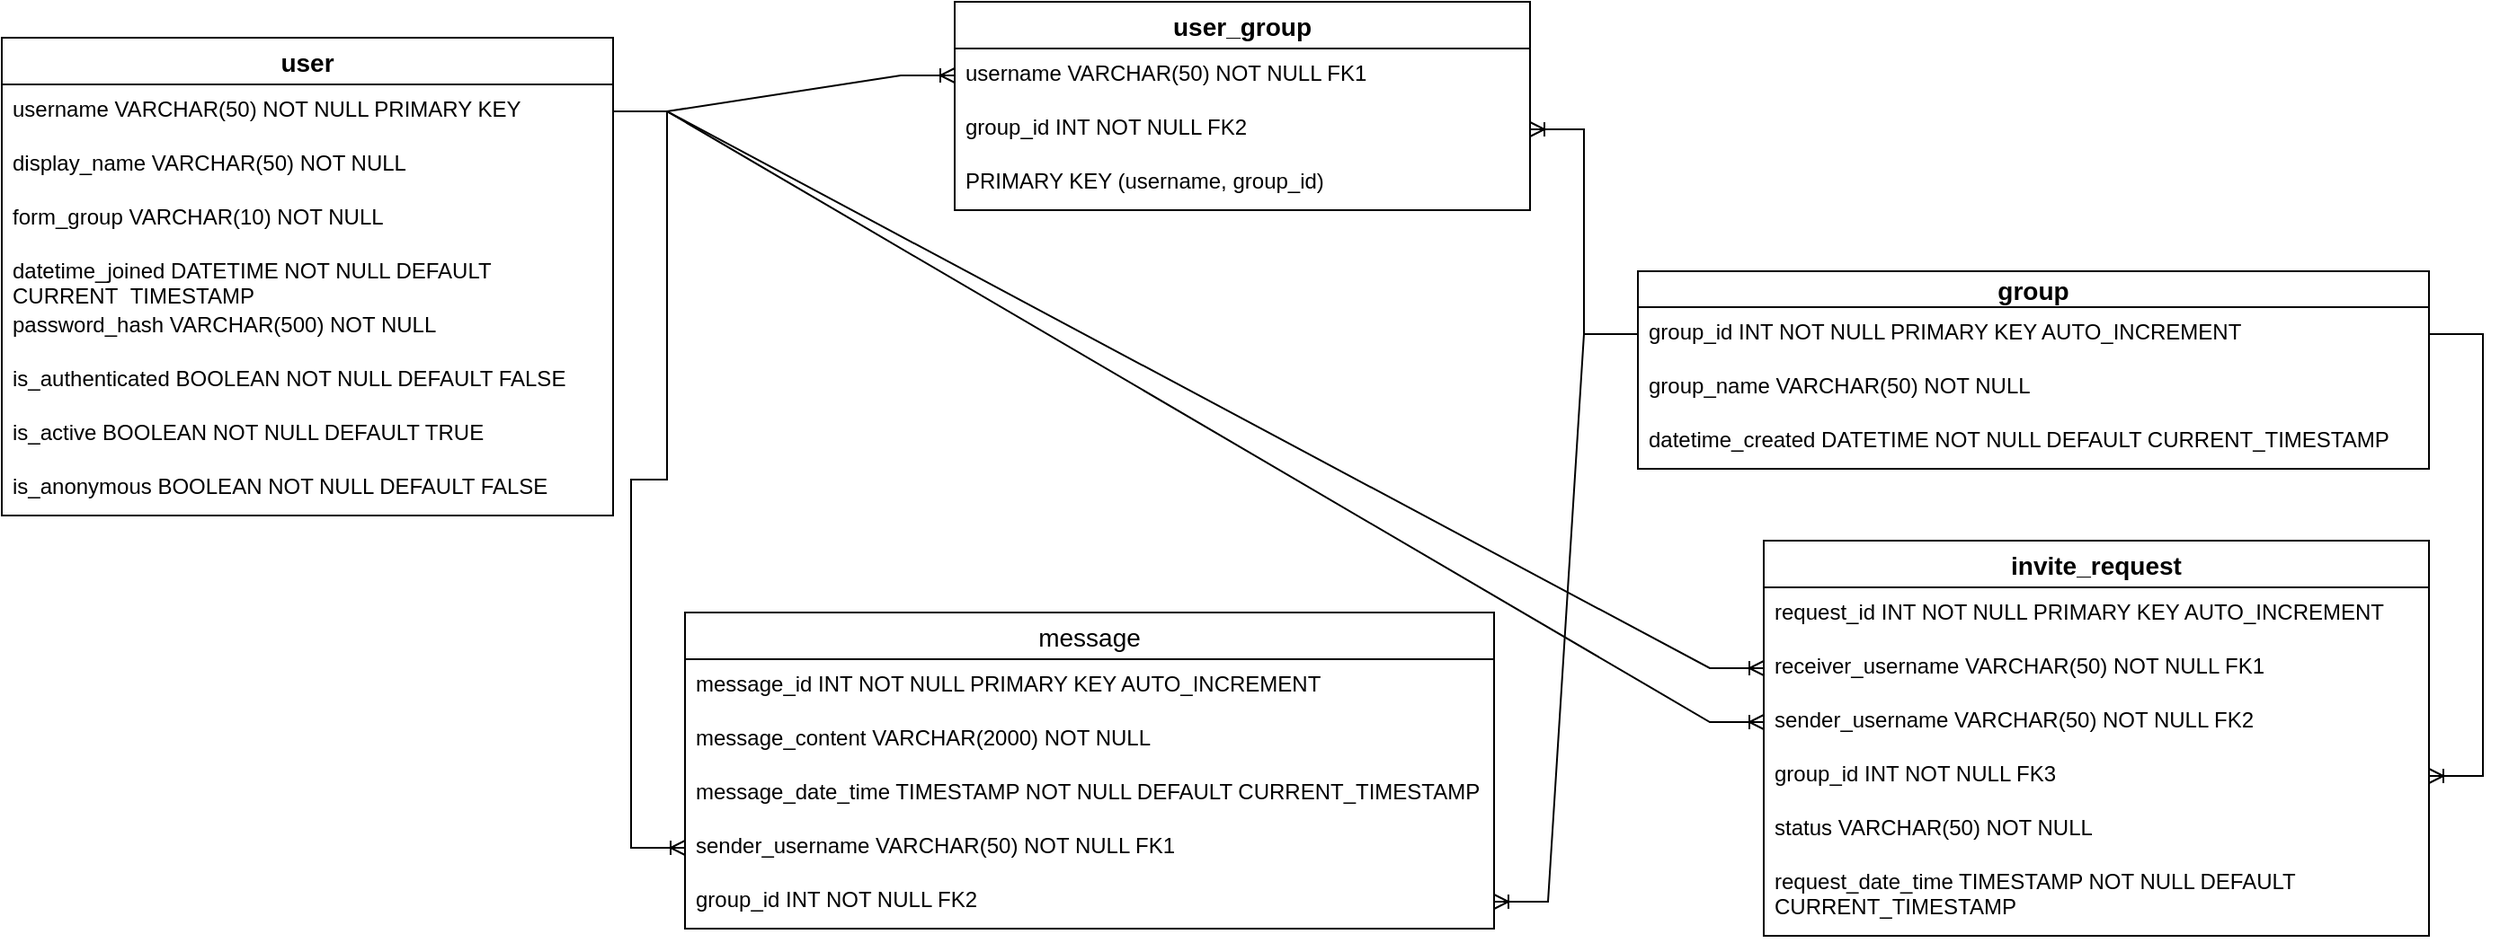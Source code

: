 <mxfile version="26.0.16">
  <diagram name="Page-1" id="XkfUc-QbW5OmTONoCZtb">
    <mxGraphModel dx="1509" dy="792" grid="1" gridSize="10" guides="1" tooltips="1" connect="1" arrows="1" fold="1" page="1" pageScale="1" pageWidth="827" pageHeight="1169" math="0" shadow="0">
      <root>
        <mxCell id="0" />
        <mxCell id="1" parent="0" />
        <mxCell id="t_TXbkM6ya3k8fRRpUf7-42" value="user" style="swimlane;fontStyle=1;childLayout=stackLayout;horizontal=1;startSize=26;horizontalStack=0;resizeParent=1;resizeParentMax=0;resizeLast=0;collapsible=1;marginBottom=0;align=center;fontSize=14;" vertex="1" parent="1">
          <mxGeometry x="20" y="50" width="340" height="266" as="geometry" />
        </mxCell>
        <mxCell id="t_TXbkM6ya3k8fRRpUf7-43" value="username VARCHAR(50) NOT NULL PRIMARY KEY" style="text;strokeColor=none;fillColor=none;spacingLeft=4;spacingRight=4;overflow=hidden;rotatable=0;points=[[0,0.5],[1,0.5]];portConstraint=eastwest;fontSize=12;whiteSpace=wrap;html=1;" vertex="1" parent="t_TXbkM6ya3k8fRRpUf7-42">
          <mxGeometry y="26" width="340" height="30" as="geometry" />
        </mxCell>
        <mxCell id="t_TXbkM6ya3k8fRRpUf7-44" value="display_name VARCHAR(50) NOT NULL" style="text;strokeColor=none;fillColor=none;spacingLeft=4;spacingRight=4;overflow=hidden;rotatable=0;points=[[0,0.5],[1,0.5]];portConstraint=eastwest;fontSize=12;whiteSpace=wrap;html=1;" vertex="1" parent="t_TXbkM6ya3k8fRRpUf7-42">
          <mxGeometry y="56" width="340" height="30" as="geometry" />
        </mxCell>
        <mxCell id="t_TXbkM6ya3k8fRRpUf7-45" value="form_group VARCHAR(10) NOT NULL" style="text;strokeColor=none;fillColor=none;spacingLeft=4;spacingRight=4;overflow=hidden;rotatable=0;points=[[0,0.5],[1,0.5]];portConstraint=eastwest;fontSize=12;whiteSpace=wrap;html=1;" vertex="1" parent="t_TXbkM6ya3k8fRRpUf7-42">
          <mxGeometry y="86" width="340" height="30" as="geometry" />
        </mxCell>
        <mxCell id="t_TXbkM6ya3k8fRRpUf7-46" value="datetime_joined DATETIME NOT NULL DEFAULT CURRENT_TIMESTAMP" style="text;strokeColor=none;fillColor=none;spacingLeft=4;spacingRight=4;overflow=hidden;rotatable=0;points=[[0,0.5],[1,0.5]];portConstraint=eastwest;fontSize=12;whiteSpace=wrap;html=1;" vertex="1" parent="t_TXbkM6ya3k8fRRpUf7-42">
          <mxGeometry y="116" width="340" height="30" as="geometry" />
        </mxCell>
        <mxCell id="t_TXbkM6ya3k8fRRpUf7-47" value="password_hash VARCHAR(500) NOT NULL" style="text;strokeColor=none;fillColor=none;spacingLeft=4;spacingRight=4;overflow=hidden;rotatable=0;points=[[0,0.5],[1,0.5]];portConstraint=eastwest;fontSize=12;whiteSpace=wrap;html=1;" vertex="1" parent="t_TXbkM6ya3k8fRRpUf7-42">
          <mxGeometry y="146" width="340" height="30" as="geometry" />
        </mxCell>
        <mxCell id="t_TXbkM6ya3k8fRRpUf7-50" value="is_authenticated BOOLEAN NOT NULL DEFAULT FALSE" style="text;strokeColor=none;fillColor=none;spacingLeft=4;spacingRight=4;overflow=hidden;rotatable=0;points=[[0,0.5],[1,0.5]];portConstraint=eastwest;fontSize=12;whiteSpace=wrap;html=1;" vertex="1" parent="t_TXbkM6ya3k8fRRpUf7-42">
          <mxGeometry y="176" width="340" height="30" as="geometry" />
        </mxCell>
        <mxCell id="t_TXbkM6ya3k8fRRpUf7-52" value="is_active BOOLEAN NOT NULL DEFAULT TRUE" style="text;strokeColor=none;fillColor=none;spacingLeft=4;spacingRight=4;overflow=hidden;rotatable=0;points=[[0,0.5],[1,0.5]];portConstraint=eastwest;fontSize=12;whiteSpace=wrap;html=1;" vertex="1" parent="t_TXbkM6ya3k8fRRpUf7-42">
          <mxGeometry y="206" width="340" height="30" as="geometry" />
        </mxCell>
        <mxCell id="t_TXbkM6ya3k8fRRpUf7-51" value="is_anonymous BOOLEAN NOT NULL DEFAULT FALSE" style="text;strokeColor=none;fillColor=none;spacingLeft=4;spacingRight=4;overflow=hidden;rotatable=0;points=[[0,0.5],[1,0.5]];portConstraint=eastwest;fontSize=12;whiteSpace=wrap;html=1;" vertex="1" parent="t_TXbkM6ya3k8fRRpUf7-42">
          <mxGeometry y="236" width="340" height="30" as="geometry" />
        </mxCell>
        <mxCell id="t_TXbkM6ya3k8fRRpUf7-53" value="group" style="swimlane;fontStyle=1;childLayout=stackLayout;horizontal=1;startSize=20;horizontalStack=0;resizeParent=1;resizeParentMax=0;resizeLast=0;collapsible=1;marginBottom=0;align=center;fontSize=14;" vertex="1" parent="1">
          <mxGeometry x="930" y="180" width="440" height="110" as="geometry" />
        </mxCell>
        <mxCell id="t_TXbkM6ya3k8fRRpUf7-54" value="group_id INT NOT NULL PRIMARY KEY AUTO_INCREMENT" style="text;strokeColor=none;fillColor=none;spacingLeft=4;spacingRight=4;overflow=hidden;rotatable=0;points=[[0,0.5],[1,0.5]];portConstraint=eastwest;fontSize=12;whiteSpace=wrap;html=1;align=left;" vertex="1" parent="t_TXbkM6ya3k8fRRpUf7-53">
          <mxGeometry y="20" width="440" height="30" as="geometry" />
        </mxCell>
        <mxCell id="t_TXbkM6ya3k8fRRpUf7-55" value="group_name VARCHAR(50) NOT NULL" style="text;strokeColor=none;fillColor=none;spacingLeft=4;spacingRight=4;overflow=hidden;rotatable=0;points=[[0,0.5],[1,0.5]];portConstraint=eastwest;fontSize=12;whiteSpace=wrap;html=1;" vertex="1" parent="t_TXbkM6ya3k8fRRpUf7-53">
          <mxGeometry y="50" width="440" height="30" as="geometry" />
        </mxCell>
        <mxCell id="t_TXbkM6ya3k8fRRpUf7-56" value="datetime_created DATETIME NOT NULL DEFAULT CURRENT_TIMESTAMP" style="text;strokeColor=none;fillColor=none;spacingLeft=4;spacingRight=4;overflow=hidden;rotatable=0;points=[[0,0.5],[1,0.5]];portConstraint=eastwest;fontSize=12;whiteSpace=wrap;html=1;" vertex="1" parent="t_TXbkM6ya3k8fRRpUf7-53">
          <mxGeometry y="80" width="440" height="30" as="geometry" />
        </mxCell>
        <mxCell id="t_TXbkM6ya3k8fRRpUf7-57" value="user_group" style="swimlane;fontStyle=1;childLayout=stackLayout;horizontal=1;startSize=26;horizontalStack=0;resizeParent=1;resizeParentMax=0;resizeLast=0;collapsible=1;marginBottom=0;align=center;fontSize=14;" vertex="1" parent="1">
          <mxGeometry x="550" y="30" width="320" height="116" as="geometry" />
        </mxCell>
        <mxCell id="t_TXbkM6ya3k8fRRpUf7-58" value="username VARCHAR(50) NOT NULL FK1" style="text;strokeColor=none;fillColor=none;spacingLeft=4;spacingRight=4;overflow=hidden;rotatable=0;points=[[0,0.5],[1,0.5]];portConstraint=eastwest;fontSize=12;whiteSpace=wrap;html=1;" vertex="1" parent="t_TXbkM6ya3k8fRRpUf7-57">
          <mxGeometry y="26" width="320" height="30" as="geometry" />
        </mxCell>
        <mxCell id="t_TXbkM6ya3k8fRRpUf7-59" value="group_id INT NOT NULL FK2" style="text;strokeColor=none;fillColor=none;spacingLeft=4;spacingRight=4;overflow=hidden;rotatable=0;points=[[0,0.5],[1,0.5]];portConstraint=eastwest;fontSize=12;whiteSpace=wrap;html=1;" vertex="1" parent="t_TXbkM6ya3k8fRRpUf7-57">
          <mxGeometry y="56" width="320" height="30" as="geometry" />
        </mxCell>
        <mxCell id="t_TXbkM6ya3k8fRRpUf7-60" value="PRIMARY KEY (username, group_id)" style="text;strokeColor=none;fillColor=none;spacingLeft=4;spacingRight=4;overflow=hidden;rotatable=0;points=[[0,0.5],[1,0.5]];portConstraint=eastwest;fontSize=12;whiteSpace=wrap;html=1;" vertex="1" parent="t_TXbkM6ya3k8fRRpUf7-57">
          <mxGeometry y="86" width="320" height="30" as="geometry" />
        </mxCell>
        <mxCell id="t_TXbkM6ya3k8fRRpUf7-61" value="" style="edgeStyle=entityRelationEdgeStyle;fontSize=12;html=1;endArrow=ERoneToMany;rounded=0;exitX=1;exitY=0.5;exitDx=0;exitDy=0;entryX=0;entryY=0.5;entryDx=0;entryDy=0;" edge="1" parent="1" source="t_TXbkM6ya3k8fRRpUf7-43" target="t_TXbkM6ya3k8fRRpUf7-58">
          <mxGeometry width="100" height="100" relative="1" as="geometry">
            <mxPoint x="440" y="400" as="sourcePoint" />
            <mxPoint x="540" y="300" as="targetPoint" />
          </mxGeometry>
        </mxCell>
        <mxCell id="t_TXbkM6ya3k8fRRpUf7-62" value="" style="edgeStyle=entityRelationEdgeStyle;fontSize=12;html=1;endArrow=ERoneToMany;rounded=0;exitX=0;exitY=0.5;exitDx=0;exitDy=0;entryX=1;entryY=0.5;entryDx=0;entryDy=0;" edge="1" parent="1" source="t_TXbkM6ya3k8fRRpUf7-54" target="t_TXbkM6ya3k8fRRpUf7-59">
          <mxGeometry width="100" height="100" relative="1" as="geometry">
            <mxPoint x="1200.0" y="330" as="sourcePoint" />
            <mxPoint x="1100.0" y="230" as="targetPoint" />
            <Array as="points">
              <mxPoint x="710.0" y="120" />
            </Array>
          </mxGeometry>
        </mxCell>
        <mxCell id="t_TXbkM6ya3k8fRRpUf7-63" value="message" style="swimlane;fontStyle=0;childLayout=stackLayout;horizontal=1;startSize=26;horizontalStack=0;resizeParent=1;resizeParentMax=0;resizeLast=0;collapsible=1;marginBottom=0;align=center;fontSize=14;" vertex="1" parent="1">
          <mxGeometry x="400" y="370" width="450" height="176" as="geometry" />
        </mxCell>
        <mxCell id="t_TXbkM6ya3k8fRRpUf7-64" value="message_id INT NOT NULL PRIMARY KEY AUTO_INCREMENT&lt;div&gt;&lt;br&gt;&lt;/div&gt;" style="text;strokeColor=none;fillColor=none;spacingLeft=4;spacingRight=4;overflow=hidden;rotatable=0;points=[[0,0.5],[1,0.5]];portConstraint=eastwest;fontSize=12;whiteSpace=wrap;html=1;" vertex="1" parent="t_TXbkM6ya3k8fRRpUf7-63">
          <mxGeometry y="26" width="450" height="30" as="geometry" />
        </mxCell>
        <mxCell id="t_TXbkM6ya3k8fRRpUf7-65" value="message_content VARCHAR(2000) NOT NULL" style="text;strokeColor=none;fillColor=none;spacingLeft=4;spacingRight=4;overflow=hidden;rotatable=0;points=[[0,0.5],[1,0.5]];portConstraint=eastwest;fontSize=12;whiteSpace=wrap;html=1;" vertex="1" parent="t_TXbkM6ya3k8fRRpUf7-63">
          <mxGeometry y="56" width="450" height="30" as="geometry" />
        </mxCell>
        <mxCell id="t_TXbkM6ya3k8fRRpUf7-66" value="message_date_time TIMESTAMP NOT NULL DEFAULT CURRENT_TIMESTAMP" style="text;strokeColor=none;fillColor=none;spacingLeft=4;spacingRight=4;overflow=hidden;rotatable=0;points=[[0,0.5],[1,0.5]];portConstraint=eastwest;fontSize=12;whiteSpace=wrap;html=1;" vertex="1" parent="t_TXbkM6ya3k8fRRpUf7-63">
          <mxGeometry y="86" width="450" height="30" as="geometry" />
        </mxCell>
        <mxCell id="t_TXbkM6ya3k8fRRpUf7-67" value="sender_username VARCHAR(50) NOT NULL FK1" style="text;strokeColor=none;fillColor=none;spacingLeft=4;spacingRight=4;overflow=hidden;rotatable=0;points=[[0,0.5],[1,0.5]];portConstraint=eastwest;fontSize=12;whiteSpace=wrap;html=1;" vertex="1" parent="t_TXbkM6ya3k8fRRpUf7-63">
          <mxGeometry y="116" width="450" height="30" as="geometry" />
        </mxCell>
        <mxCell id="t_TXbkM6ya3k8fRRpUf7-68" value="group_id INT NOT NULL FK2" style="text;strokeColor=none;fillColor=none;spacingLeft=4;spacingRight=4;overflow=hidden;rotatable=0;points=[[0,0.5],[1,0.5]];portConstraint=eastwest;fontSize=12;whiteSpace=wrap;html=1;" vertex="1" parent="t_TXbkM6ya3k8fRRpUf7-63">
          <mxGeometry y="146" width="450" height="30" as="geometry" />
        </mxCell>
        <mxCell id="t_TXbkM6ya3k8fRRpUf7-69" value="" style="edgeStyle=entityRelationEdgeStyle;fontSize=12;html=1;endArrow=ERoneToMany;rounded=0;exitX=1;exitY=0.5;exitDx=0;exitDy=0;entryX=0;entryY=0.5;entryDx=0;entryDy=0;" edge="1" parent="1" source="t_TXbkM6ya3k8fRRpUf7-43" target="t_TXbkM6ya3k8fRRpUf7-67">
          <mxGeometry width="100" height="100" relative="1" as="geometry">
            <mxPoint x="700" y="500" as="sourcePoint" />
            <mxPoint x="670" y="420" as="targetPoint" />
            <Array as="points">
              <mxPoint x="620" y="430" />
            </Array>
          </mxGeometry>
        </mxCell>
        <mxCell id="t_TXbkM6ya3k8fRRpUf7-71" value="" style="edgeStyle=entityRelationEdgeStyle;fontSize=12;html=1;endArrow=ERoneToMany;rounded=0;exitX=0;exitY=0.5;exitDx=0;exitDy=0;entryX=1;entryY=0.5;entryDx=0;entryDy=0;" edge="1" parent="1" source="t_TXbkM6ya3k8fRRpUf7-54" target="t_TXbkM6ya3k8fRRpUf7-68">
          <mxGeometry width="100" height="100" relative="1" as="geometry">
            <mxPoint x="700" y="500" as="sourcePoint" />
            <mxPoint x="800" y="400" as="targetPoint" />
          </mxGeometry>
        </mxCell>
        <mxCell id="t_TXbkM6ya3k8fRRpUf7-72" value="invite_request" style="swimlane;fontStyle=1;childLayout=stackLayout;horizontal=1;startSize=26;horizontalStack=0;resizeParent=1;resizeParentMax=0;resizeLast=0;collapsible=1;marginBottom=0;align=center;fontSize=14;" vertex="1" parent="1">
          <mxGeometry x="1000" y="330" width="370" height="220" as="geometry" />
        </mxCell>
        <mxCell id="t_TXbkM6ya3k8fRRpUf7-73" value="request_id INT NOT NULL PRIMARY KEY AUTO_INCREMENT&lt;div&gt;&lt;br&gt;&lt;/div&gt;" style="text;strokeColor=none;fillColor=none;spacingLeft=4;spacingRight=4;overflow=hidden;rotatable=0;points=[[0,0.5],[1,0.5]];portConstraint=eastwest;fontSize=12;whiteSpace=wrap;html=1;" vertex="1" parent="t_TXbkM6ya3k8fRRpUf7-72">
          <mxGeometry y="26" width="370" height="30" as="geometry" />
        </mxCell>
        <mxCell id="t_TXbkM6ya3k8fRRpUf7-74" value="receiver_username VARCHAR(50) NOT NULL FK1" style="text;strokeColor=none;fillColor=none;spacingLeft=4;spacingRight=4;overflow=hidden;rotatable=0;points=[[0,0.5],[1,0.5]];portConstraint=eastwest;fontSize=12;whiteSpace=wrap;html=1;" vertex="1" parent="t_TXbkM6ya3k8fRRpUf7-72">
          <mxGeometry y="56" width="370" height="30" as="geometry" />
        </mxCell>
        <mxCell id="t_TXbkM6ya3k8fRRpUf7-75" value="sender_username VARCHAR(50) NOT NULL FK2" style="text;strokeColor=none;fillColor=none;spacingLeft=4;spacingRight=4;overflow=hidden;rotatable=0;points=[[0,0.5],[1,0.5]];portConstraint=eastwest;fontSize=12;whiteSpace=wrap;html=1;" vertex="1" parent="t_TXbkM6ya3k8fRRpUf7-72">
          <mxGeometry y="86" width="370" height="30" as="geometry" />
        </mxCell>
        <mxCell id="t_TXbkM6ya3k8fRRpUf7-78" value="group_id INT NOT NULL FK3" style="text;strokeColor=none;fillColor=none;spacingLeft=4;spacingRight=4;overflow=hidden;rotatable=0;points=[[0,0.5],[1,0.5]];portConstraint=eastwest;fontSize=12;whiteSpace=wrap;html=1;" vertex="1" parent="t_TXbkM6ya3k8fRRpUf7-72">
          <mxGeometry y="116" width="370" height="30" as="geometry" />
        </mxCell>
        <mxCell id="t_TXbkM6ya3k8fRRpUf7-77" value="status VARCHAR(50) NOT NULL" style="text;strokeColor=none;fillColor=none;spacingLeft=4;spacingRight=4;overflow=hidden;rotatable=0;points=[[0,0.5],[1,0.5]];portConstraint=eastwest;fontSize=12;whiteSpace=wrap;html=1;" vertex="1" parent="t_TXbkM6ya3k8fRRpUf7-72">
          <mxGeometry y="146" width="370" height="30" as="geometry" />
        </mxCell>
        <mxCell id="t_TXbkM6ya3k8fRRpUf7-76" value="request_date_time TIMESTAMP NOT NULL DEFAULT CURRENT_TIMESTAMP" style="text;strokeColor=none;fillColor=none;spacingLeft=4;spacingRight=4;overflow=hidden;rotatable=0;points=[[0,0.5],[1,0.5]];portConstraint=eastwest;fontSize=12;whiteSpace=wrap;html=1;" vertex="1" parent="t_TXbkM6ya3k8fRRpUf7-72">
          <mxGeometry y="176" width="370" height="44" as="geometry" />
        </mxCell>
        <mxCell id="t_TXbkM6ya3k8fRRpUf7-80" value="" style="edgeStyle=entityRelationEdgeStyle;fontSize=12;html=1;endArrow=ERoneToMany;rounded=0;exitX=1;exitY=0.5;exitDx=0;exitDy=0;entryX=0;entryY=0.5;entryDx=0;entryDy=0;" edge="1" parent="1" source="t_TXbkM6ya3k8fRRpUf7-43" target="t_TXbkM6ya3k8fRRpUf7-74">
          <mxGeometry width="100" height="100" relative="1" as="geometry">
            <mxPoint x="720" y="370" as="sourcePoint" />
            <mxPoint x="820" y="270" as="targetPoint" />
            <Array as="points">
              <mxPoint x="670" y="290" />
              <mxPoint x="960" y="500" />
              <mxPoint x="630" y="310" />
            </Array>
          </mxGeometry>
        </mxCell>
        <mxCell id="t_TXbkM6ya3k8fRRpUf7-81" value="" style="edgeStyle=entityRelationEdgeStyle;fontSize=12;html=1;endArrow=ERoneToMany;rounded=0;exitX=1;exitY=0.5;exitDx=0;exitDy=0;entryX=0;entryY=0.5;entryDx=0;entryDy=0;" edge="1" parent="1" source="t_TXbkM6ya3k8fRRpUf7-43" target="t_TXbkM6ya3k8fRRpUf7-75">
          <mxGeometry width="100" height="100" relative="1" as="geometry">
            <mxPoint x="720" y="370" as="sourcePoint" />
            <mxPoint x="820" y="270" as="targetPoint" />
          </mxGeometry>
        </mxCell>
        <mxCell id="t_TXbkM6ya3k8fRRpUf7-83" value="" style="edgeStyle=entityRelationEdgeStyle;fontSize=12;html=1;endArrow=ERoneToMany;rounded=0;exitX=1;exitY=0.5;exitDx=0;exitDy=0;" edge="1" parent="1" source="t_TXbkM6ya3k8fRRpUf7-54" target="t_TXbkM6ya3k8fRRpUf7-78">
          <mxGeometry width="100" height="100" relative="1" as="geometry">
            <mxPoint x="1450" y="450" as="sourcePoint" />
            <mxPoint x="1480" y="560" as="targetPoint" />
          </mxGeometry>
        </mxCell>
      </root>
    </mxGraphModel>
  </diagram>
</mxfile>
